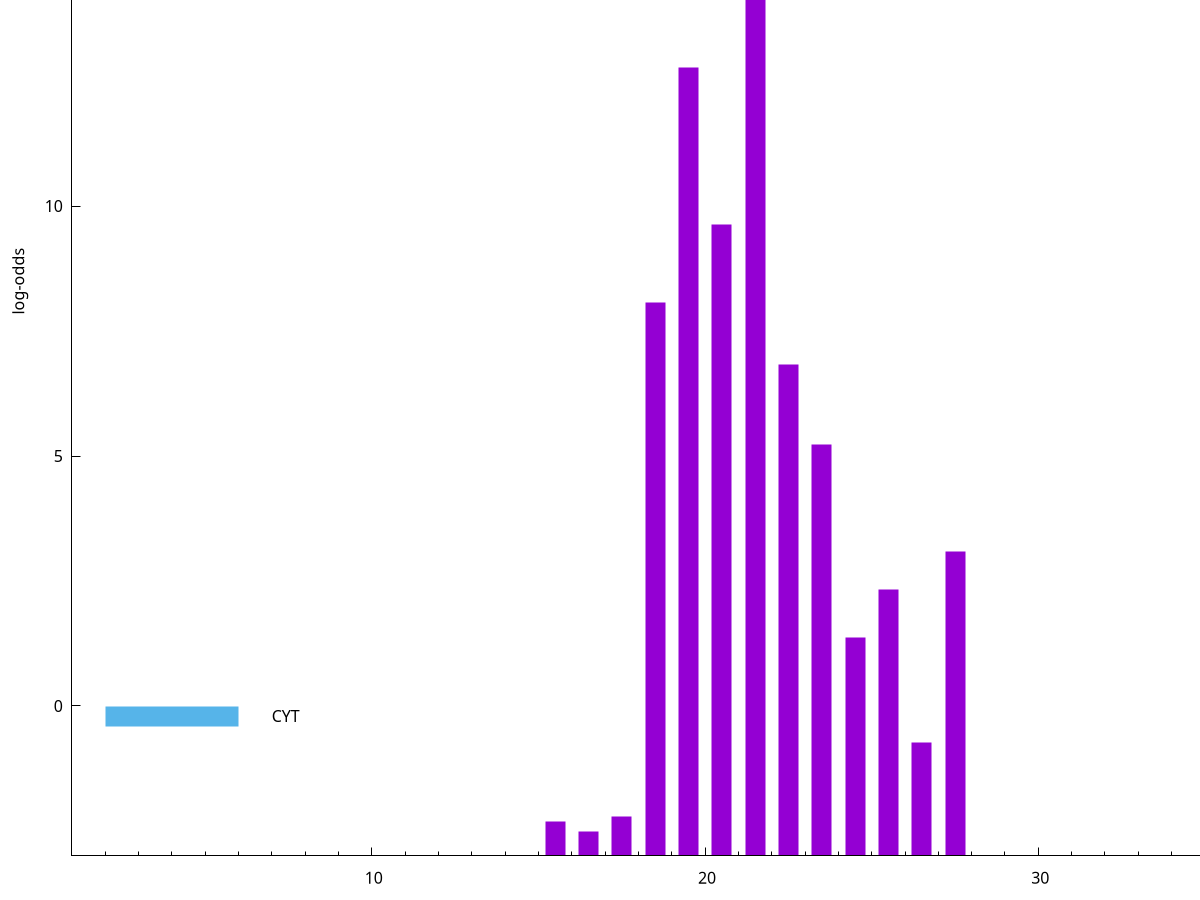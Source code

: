 set title "LipoP predictions for SRR4017849.gff"
set size 2., 1.4
set xrange [1:70] 
set mxtics 10
set yrange [-3:20]
set y2range [0:23]
set ylabel "log-odds"
set term postscript eps color solid "Helvetica" 30
set output "SRR4017849.gff134.eps"
set arrow from 2,17.4791 to 6,17.4791 nohead lt 1 lw 20
set label "SpI" at 7,17.4791
set arrow from 2,-0.200913 to 6,-0.200913 nohead lt 3 lw 20
set label "CYT" at 7,-0.200913
set arrow from 2,17.4791 to 6,17.4791 nohead lt 1 lw 20
set label "SpI" at 7,17.4791
# NOTE: The scores below are the log-odds scores with the threshold
# NOTE: subtracted (a hack to make gnuplot make the histogram all
# NOTE: look nice).
plot "-" axes x1y2 title "" with impulses lt 1 lw 20
21.500000 20.412900
19.500000 15.766100
20.500000 12.635840
18.500000 11.066790
22.500000 9.835880
23.500000 8.221780
27.500000 6.095110
25.500000 5.326450
24.500000 4.370540
26.500000 2.273846
17.500000 0.792800
15.500000 0.690420
16.500000 0.493530
e
exit
